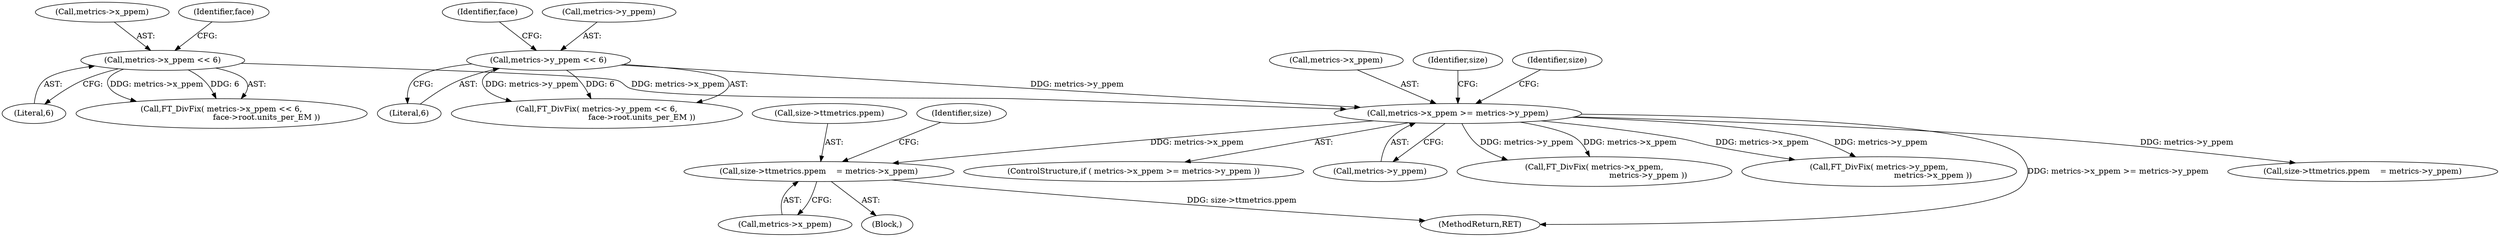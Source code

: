 digraph "0_savannah_e6699596af5c5d6f0ae0ea06e19df87dce088df8@pointer" {
"1000274" [label="(Call,size->ttmetrics.ppem    = metrics->x_ppem)"];
"1000257" [label="(Call,metrics->x_ppem >= metrics->y_ppem)"];
"1000217" [label="(Call,metrics->x_ppem << 6)"];
"1000232" [label="(Call,metrics->y_ppem << 6)"];
"1000275" [label="(Call,size->ttmetrics.ppem)"];
"1000329" [label="(Call,FT_DivFix( metrics->x_ppem,\n                                           metrics->y_ppem ))"];
"1000232" [label="(Call,metrics->y_ppem << 6)"];
"1000296" [label="(Call,FT_DivFix( metrics->y_ppem,\n                                           metrics->x_ppem ))"];
"1000264" [label="(Block,)"];
"1000218" [label="(Call,metrics->x_ppem)"];
"1000257" [label="(Call,metrics->x_ppem >= metrics->y_ppem)"];
"1000351" [label="(MethodReturn,RET)"];
"1000258" [label="(Call,metrics->x_ppem)"];
"1000239" [label="(Identifier,face)"];
"1000216" [label="(Call,FT_DivFix( metrics->x_ppem << 6,\n                                    face->root.units_per_EM ))"];
"1000233" [label="(Call,metrics->y_ppem)"];
"1000314" [label="(Call,size->ttmetrics.ppem    = metrics->y_ppem)"];
"1000280" [label="(Call,metrics->x_ppem)"];
"1000221" [label="(Literal,6)"];
"1000256" [label="(ControlStructure,if ( metrics->x_ppem >= metrics->y_ppem ))"];
"1000231" [label="(Call,FT_DivFix( metrics->y_ppem << 6,\n                                    face->root.units_per_EM ))"];
"1000274" [label="(Call,size->ttmetrics.ppem    = metrics->x_ppem)"];
"1000224" [label="(Identifier,face)"];
"1000308" [label="(Identifier,size)"];
"1000217" [label="(Call,metrics->x_ppem << 6)"];
"1000261" [label="(Call,metrics->y_ppem)"];
"1000268" [label="(Identifier,size)"];
"1000236" [label="(Literal,6)"];
"1000286" [label="(Identifier,size)"];
"1000274" -> "1000264"  [label="AST: "];
"1000274" -> "1000280"  [label="CFG: "];
"1000275" -> "1000274"  [label="AST: "];
"1000280" -> "1000274"  [label="AST: "];
"1000286" -> "1000274"  [label="CFG: "];
"1000274" -> "1000351"  [label="DDG: size->ttmetrics.ppem"];
"1000257" -> "1000274"  [label="DDG: metrics->x_ppem"];
"1000257" -> "1000256"  [label="AST: "];
"1000257" -> "1000261"  [label="CFG: "];
"1000258" -> "1000257"  [label="AST: "];
"1000261" -> "1000257"  [label="AST: "];
"1000268" -> "1000257"  [label="CFG: "];
"1000308" -> "1000257"  [label="CFG: "];
"1000257" -> "1000351"  [label="DDG: metrics->x_ppem >= metrics->y_ppem"];
"1000217" -> "1000257"  [label="DDG: metrics->x_ppem"];
"1000232" -> "1000257"  [label="DDG: metrics->y_ppem"];
"1000257" -> "1000296"  [label="DDG: metrics->y_ppem"];
"1000257" -> "1000296"  [label="DDG: metrics->x_ppem"];
"1000257" -> "1000314"  [label="DDG: metrics->y_ppem"];
"1000257" -> "1000329"  [label="DDG: metrics->x_ppem"];
"1000257" -> "1000329"  [label="DDG: metrics->y_ppem"];
"1000217" -> "1000216"  [label="AST: "];
"1000217" -> "1000221"  [label="CFG: "];
"1000218" -> "1000217"  [label="AST: "];
"1000221" -> "1000217"  [label="AST: "];
"1000224" -> "1000217"  [label="CFG: "];
"1000217" -> "1000216"  [label="DDG: metrics->x_ppem"];
"1000217" -> "1000216"  [label="DDG: 6"];
"1000232" -> "1000231"  [label="AST: "];
"1000232" -> "1000236"  [label="CFG: "];
"1000233" -> "1000232"  [label="AST: "];
"1000236" -> "1000232"  [label="AST: "];
"1000239" -> "1000232"  [label="CFG: "];
"1000232" -> "1000231"  [label="DDG: metrics->y_ppem"];
"1000232" -> "1000231"  [label="DDG: 6"];
}
